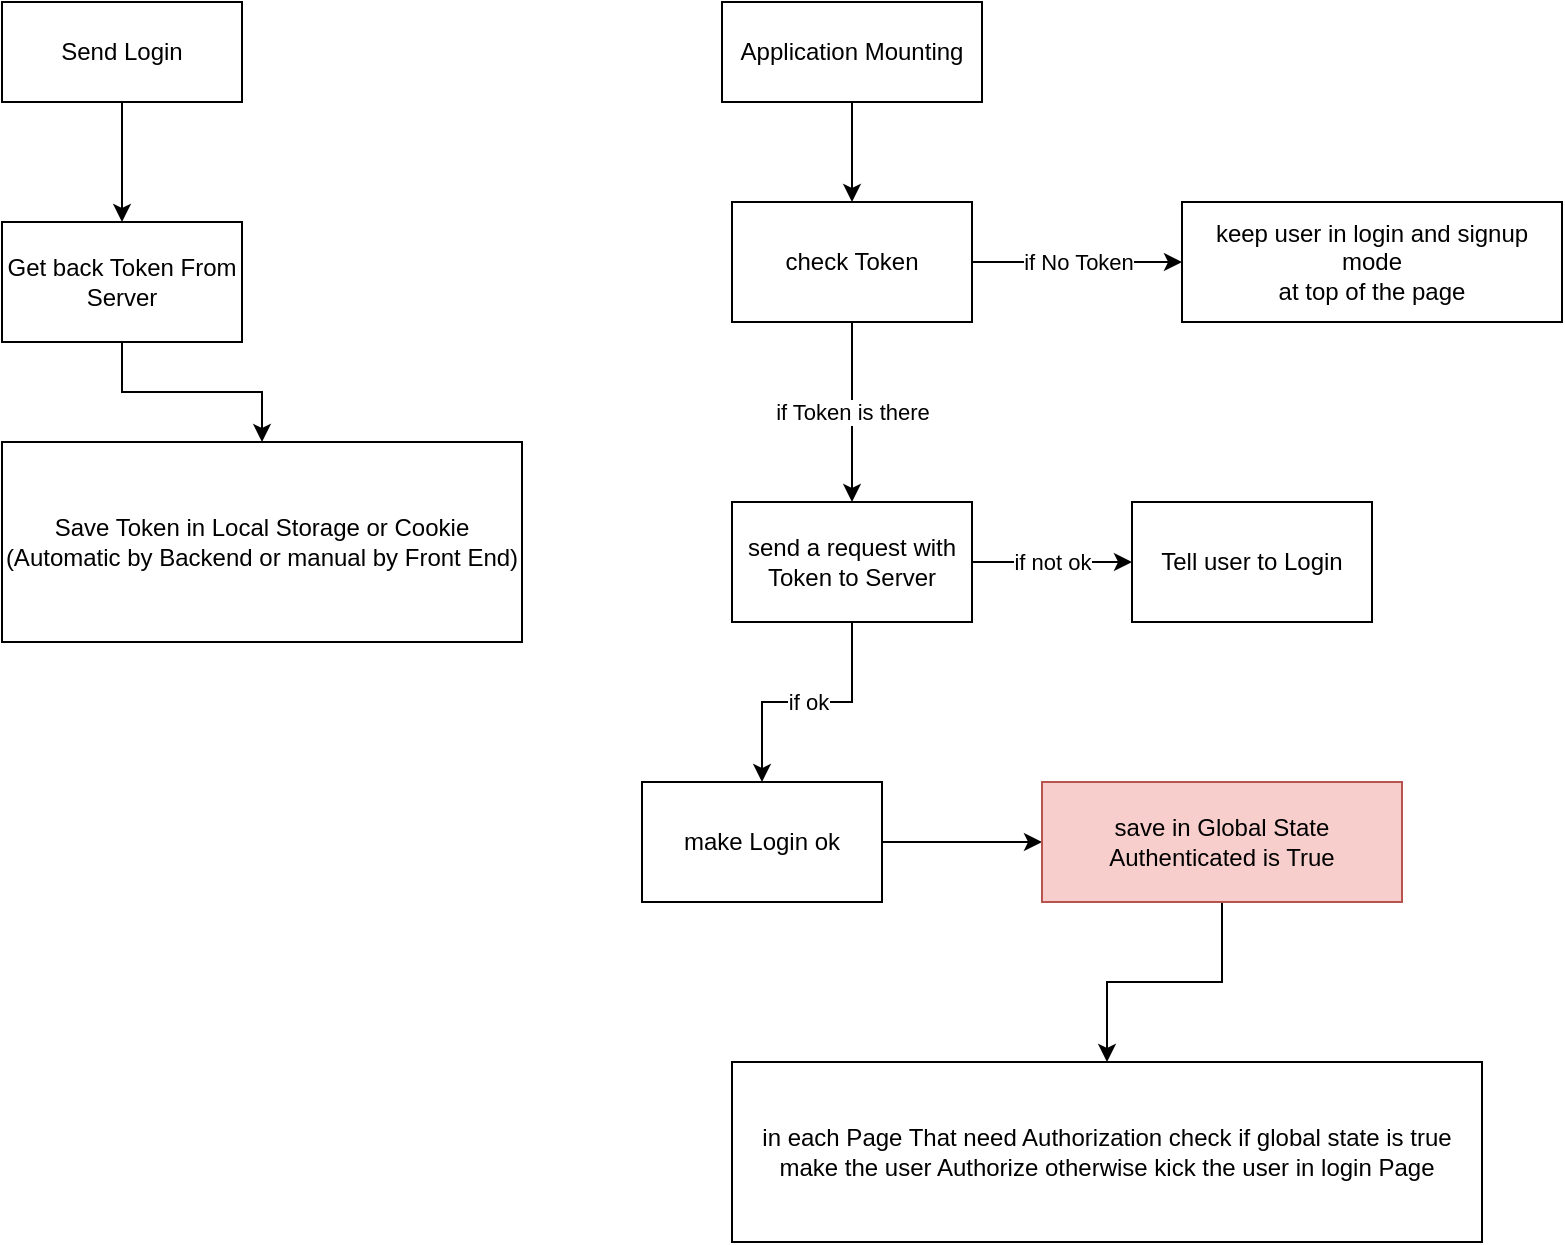 <mxfile version="15.6.2" type="github">
  <diagram id="Ka5eMtDA9C54eva2fkie" name="Page-1">
    <mxGraphModel dx="1080" dy="474" grid="1" gridSize="10" guides="1" tooltips="1" connect="1" arrows="1" fold="1" page="1" pageScale="1" pageWidth="850" pageHeight="1100" math="0" shadow="0">
      <root>
        <mxCell id="0" />
        <mxCell id="1" parent="0" />
        <mxCell id="48kHgXeEGDg_Y0T79_uO-3" value="" style="edgeStyle=orthogonalEdgeStyle;rounded=0;orthogonalLoop=1;jettySize=auto;html=1;fontFamily=Helvetica;" parent="1" source="48kHgXeEGDg_Y0T79_uO-1" target="48kHgXeEGDg_Y0T79_uO-2" edge="1">
          <mxGeometry relative="1" as="geometry" />
        </mxCell>
        <mxCell id="48kHgXeEGDg_Y0T79_uO-1" value="Send Login" style="rounded=0;whiteSpace=wrap;html=1;fontFamily=Helvetica;" parent="1" vertex="1">
          <mxGeometry x="40" y="10" width="120" height="50" as="geometry" />
        </mxCell>
        <mxCell id="48kHgXeEGDg_Y0T79_uO-5" value="" style="edgeStyle=orthogonalEdgeStyle;rounded=0;orthogonalLoop=1;jettySize=auto;html=1;fontFamily=Helvetica;" parent="1" source="48kHgXeEGDg_Y0T79_uO-2" target="48kHgXeEGDg_Y0T79_uO-4" edge="1">
          <mxGeometry relative="1" as="geometry" />
        </mxCell>
        <mxCell id="48kHgXeEGDg_Y0T79_uO-2" value="Get back Token From Server" style="rounded=0;whiteSpace=wrap;html=1;fontFamily=Helvetica;" parent="1" vertex="1">
          <mxGeometry x="40" y="120" width="120" height="60" as="geometry" />
        </mxCell>
        <mxCell id="48kHgXeEGDg_Y0T79_uO-4" value="&lt;div&gt;Save Token in Local Storage or Cookie&lt;/div&gt;&lt;div&gt;(Automatic by Backend or manual by Front End)&lt;br&gt;&lt;/div&gt;" style="whiteSpace=wrap;html=1;rounded=0;fontFamily=Helvetica;" parent="1" vertex="1">
          <mxGeometry x="40" y="230" width="260" height="100" as="geometry" />
        </mxCell>
        <mxCell id="48kHgXeEGDg_Y0T79_uO-8" value="" style="edgeStyle=orthogonalEdgeStyle;rounded=0;orthogonalLoop=1;jettySize=auto;html=1;fontFamily=Helvetica;" parent="1" source="48kHgXeEGDg_Y0T79_uO-6" target="48kHgXeEGDg_Y0T79_uO-7" edge="1">
          <mxGeometry relative="1" as="geometry" />
        </mxCell>
        <mxCell id="48kHgXeEGDg_Y0T79_uO-6" value="Application Mounting " style="rounded=0;whiteSpace=wrap;html=1;fontFamily=Helvetica;" parent="1" vertex="1">
          <mxGeometry x="400" y="10" width="130" height="50" as="geometry" />
        </mxCell>
        <mxCell id="48kHgXeEGDg_Y0T79_uO-11" value="if Token is there" style="edgeStyle=orthogonalEdgeStyle;rounded=0;orthogonalLoop=1;jettySize=auto;html=1;fontFamily=Helvetica;" parent="1" source="48kHgXeEGDg_Y0T79_uO-7" target="48kHgXeEGDg_Y0T79_uO-10" edge="1">
          <mxGeometry relative="1" as="geometry" />
        </mxCell>
        <mxCell id="48kHgXeEGDg_Y0T79_uO-21" value="if No Token" style="edgeStyle=orthogonalEdgeStyle;rounded=0;orthogonalLoop=1;jettySize=auto;html=1;fontFamily=Helvetica;" parent="1" source="48kHgXeEGDg_Y0T79_uO-7" target="48kHgXeEGDg_Y0T79_uO-20" edge="1">
          <mxGeometry relative="1" as="geometry" />
        </mxCell>
        <mxCell id="48kHgXeEGDg_Y0T79_uO-7" value="&lt;div&gt;check Token&lt;/div&gt;" style="whiteSpace=wrap;html=1;rounded=0;fontFamily=Helvetica;" parent="1" vertex="1">
          <mxGeometry x="405" y="110" width="120" height="60" as="geometry" />
        </mxCell>
        <mxCell id="48kHgXeEGDg_Y0T79_uO-13" value="if ok" style="edgeStyle=orthogonalEdgeStyle;rounded=0;orthogonalLoop=1;jettySize=auto;html=1;fontFamily=Helvetica;" parent="1" source="48kHgXeEGDg_Y0T79_uO-10" target="48kHgXeEGDg_Y0T79_uO-12" edge="1">
          <mxGeometry relative="1" as="geometry" />
        </mxCell>
        <mxCell id="48kHgXeEGDg_Y0T79_uO-15" value="if not ok" style="edgeStyle=orthogonalEdgeStyle;rounded=0;orthogonalLoop=1;jettySize=auto;html=1;fontFamily=Helvetica;" parent="1" source="48kHgXeEGDg_Y0T79_uO-10" target="48kHgXeEGDg_Y0T79_uO-14" edge="1">
          <mxGeometry relative="1" as="geometry" />
        </mxCell>
        <mxCell id="48kHgXeEGDg_Y0T79_uO-10" value="send a request with Token to Server" style="whiteSpace=wrap;html=1;rounded=0;fontFamily=Helvetica;" parent="1" vertex="1">
          <mxGeometry x="405" y="260" width="120" height="60" as="geometry" />
        </mxCell>
        <mxCell id="48kHgXeEGDg_Y0T79_uO-17" value="" style="edgeStyle=orthogonalEdgeStyle;rounded=0;orthogonalLoop=1;jettySize=auto;html=1;fontFamily=Helvetica;" parent="1" source="48kHgXeEGDg_Y0T79_uO-18" target="48kHgXeEGDg_Y0T79_uO-16" edge="1">
          <mxGeometry relative="1" as="geometry" />
        </mxCell>
        <mxCell id="48kHgXeEGDg_Y0T79_uO-19" value="" style="edgeStyle=orthogonalEdgeStyle;rounded=0;orthogonalLoop=1;jettySize=auto;html=1;fontFamily=Helvetica;" parent="1" source="48kHgXeEGDg_Y0T79_uO-12" target="48kHgXeEGDg_Y0T79_uO-18" edge="1">
          <mxGeometry relative="1" as="geometry" />
        </mxCell>
        <mxCell id="48kHgXeEGDg_Y0T79_uO-12" value="&lt;div&gt;make Login ok&lt;/div&gt;" style="whiteSpace=wrap;html=1;rounded=0;fontFamily=Helvetica;" parent="1" vertex="1">
          <mxGeometry x="360" y="400" width="120" height="60" as="geometry" />
        </mxCell>
        <mxCell id="48kHgXeEGDg_Y0T79_uO-14" value="Tell user to Login" style="whiteSpace=wrap;html=1;rounded=0;fontFamily=Helvetica;" parent="1" vertex="1">
          <mxGeometry x="605" y="260" width="120" height="60" as="geometry" />
        </mxCell>
        <mxCell id="48kHgXeEGDg_Y0T79_uO-16" value="in each Page That need Authorization check if global state is true make the user Authorize otherwise kick the user in login Page" style="whiteSpace=wrap;html=1;rounded=0;fontFamily=Helvetica;" parent="1" vertex="1">
          <mxGeometry x="405" y="540" width="375" height="90" as="geometry" />
        </mxCell>
        <mxCell id="48kHgXeEGDg_Y0T79_uO-18" value="&lt;br&gt;&lt;div&gt;&lt;/div&gt;&lt;div&gt;save in Global State&lt;/div&gt;&lt;div&gt;Authenticated is True&lt;br&gt;&lt;/div&gt;&lt;br&gt;" style="whiteSpace=wrap;html=1;rounded=0;fillColor=#f8cecc;strokeColor=#b85450;fontFamily=Helvetica;" parent="1" vertex="1">
          <mxGeometry x="560" y="400" width="180" height="60" as="geometry" />
        </mxCell>
        <mxCell id="48kHgXeEGDg_Y0T79_uO-20" value="&lt;div&gt;keep user in login and signup mode&lt;/div&gt;&lt;div&gt;at top of the page&lt;br&gt;&lt;/div&gt;" style="whiteSpace=wrap;html=1;rounded=0;" parent="1" vertex="1">
          <mxGeometry x="630" y="110" width="190" height="60" as="geometry" />
        </mxCell>
      </root>
    </mxGraphModel>
  </diagram>
</mxfile>
